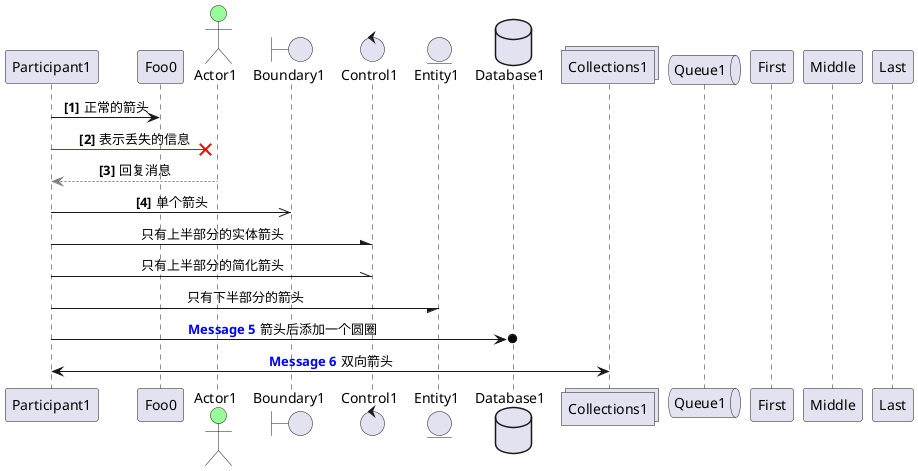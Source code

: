 @startuml
participant Participant1    as Foo
participant Foo0
actor       Actor1          as Foo1 #99FF99
boundary    Boundary1       as Foo2
control     Control1        as Foo3
entity      Entity1         as Foo4
database    Database1       as Foo5
collections Collections1    as Foo6
queue       Queue1           as Foo7
participant Last            order 30
participant Middle          order 20
participant First           order 10

skinparam sequenceMessageAlign center

'改变箭头样式'
'使用autonumber自动对消息编号, autonumber [start ] [step] [style]'

autonumber 1 "<b>[0]"
Foo -> Foo0 : 正常的箭头
'修改箭头颜色'
Foo -[#red]>x  Foo1 : 表示丢失的信息
Foo1 -[#grey]-> Foo : 回复消息

Foo ->> Foo2 : 单个箭头

'暂停使用自动编号'
autonumber stop

Foo -\ Foo3 : 只有上半部分的实体箭头
Foo -\\ Foo3 :  只有上半部分的简化箭头
Foo -/ Foo4 : 只有下半部分的箭头

'继续编号 [step] [style]'
autonumber resume 1 "<font color=blue><b>Message 0"
Foo ->o Foo5 : 箭头后添加一个圆圈
Foo <-> Foo6 : 双向箭头

@enduml